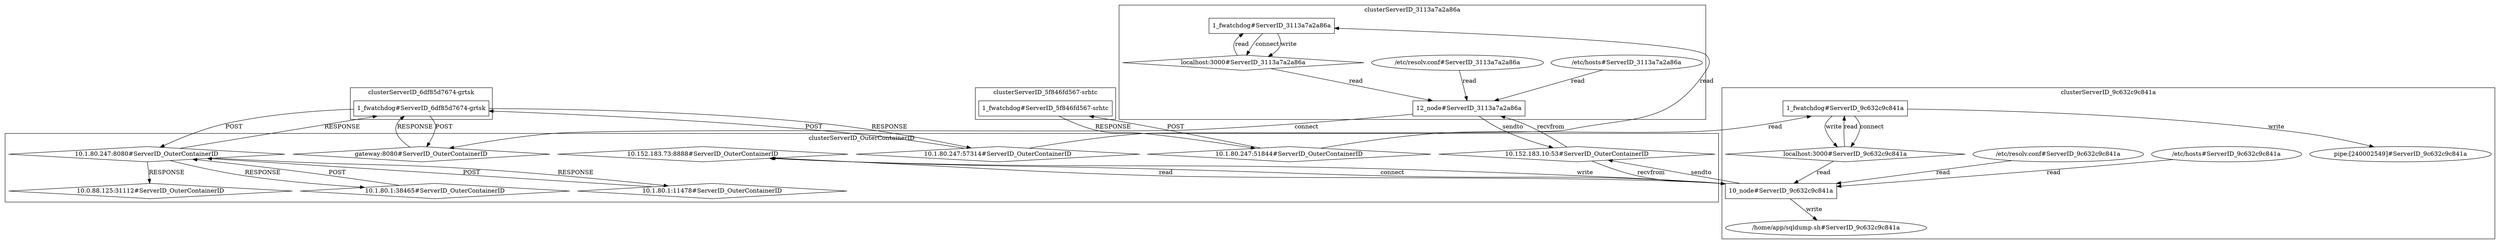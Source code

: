 digraph G {
	"1_fwatchdog#ServerID_6df85d7674-grtsk"->"gateway:8080#ServerID_OuterContainerID"[ label="POST" ];
	"10.1.80.247:51844#ServerID_OuterContainerID"->"1_fwatchdog#ServerID_5f846fd567-srhtc"[ label="POST" ];
	"1_fwatchdog#ServerID_5f846fd567-srhtc"->"10.1.80.247:51844#ServerID_OuterContainerID"[ label="RESPONSE" ];
	"gateway:8080#ServerID_OuterContainerID"->"1_fwatchdog#ServerID_6df85d7674-grtsk"[ label="RESPONSE" ];
	"10.1.80.247:57314#ServerID_OuterContainerID"->"1_fwatchdog#ServerID_6df85d7674-grtsk"[ label="POST" ];
	"1_fwatchdog#ServerID_6df85d7674-grtsk"->"10.1.80.247:8080#ServerID_OuterContainerID"[ label="POST" ];
	"1_fwatchdog#ServerID_6df85d7674-grtsk"->"10.1.80.247:57314#ServerID_OuterContainerID"[ label="RESPONSE" ];
	"10.1.80.247:8080#ServerID_OuterContainerID"->"1_fwatchdog#ServerID_6df85d7674-grtsk"[ label="RESPONSE" ];
	"1_fwatchdog#ServerID_3113a7a2a86a"->"localhost:3000#ServerID_3113a7a2a86a"[ label="connect" ];
	"1_fwatchdog#ServerID_3113a7a2a86a"->"localhost:3000#ServerID_3113a7a2a86a"[ label="write" ];
	"localhost:3000#ServerID_3113a7a2a86a"->"1_fwatchdog#ServerID_3113a7a2a86a"[ label="read" ];
	"localhost:3000#ServerID_3113a7a2a86a"->"12_node#ServerID_3113a7a2a86a"[ label="read" ];
	"10.1.80.247:57314#ServerID_OuterContainerID"->"1_fwatchdog#ServerID_3113a7a2a86a"[ label="read" ];
	"/etc/hosts#ServerID_3113a7a2a86a"->"12_node#ServerID_3113a7a2a86a"[ label="read" ];
	"/etc/resolv.conf#ServerID_3113a7a2a86a"->"12_node#ServerID_3113a7a2a86a"[ label="read" ];
	"12_node#ServerID_3113a7a2a86a"->"10.152.183.10:53#ServerID_OuterContainerID"[ label="sendto" ];
	"10.152.183.10:53#ServerID_OuterContainerID"->"12_node#ServerID_3113a7a2a86a"[ label="recvfrom" ];
	"12_node#ServerID_3113a7a2a86a"->"gateway:8080#ServerID_OuterContainerID"[ label="connect" ];
	"10.1.80.247:51844#ServerID_OuterContainerID"->"1_fwatchdog#ServerID_9c632c9c841a"[ label="read" ];
	"1_fwatchdog#ServerID_9c632c9c841a"->"localhost:3000#ServerID_9c632c9c841a"[ label="connect" ];
	"localhost:3000#ServerID_9c632c9c841a"->"1_fwatchdog#ServerID_9c632c9c841a"[ label="read" ];
	"localhost:3000#ServerID_9c632c9c841a"->"10_node#ServerID_9c632c9c841a"[ label="read" ];
	"1_fwatchdog#ServerID_9c632c9c841a"->"localhost:3000#ServerID_9c632c9c841a"[ label="write" ];
	"/etc/hosts#ServerID_9c632c9c841a"->"10_node#ServerID_9c632c9c841a"[ label="read" ];
	"10_node#ServerID_9c632c9c841a"->"10.152.183.10:53#ServerID_OuterContainerID"[ label="sendto" ];
	"/etc/resolv.conf#ServerID_9c632c9c841a"->"10_node#ServerID_9c632c9c841a"[ label="read" ];
	"10.152.183.10:53#ServerID_OuterContainerID"->"10_node#ServerID_9c632c9c841a"[ label="recvfrom" ];
	"10.152.183.73:8888#ServerID_OuterContainerID"->"10_node#ServerID_9c632c9c841a"[ label="read" ];
	"10_node#ServerID_9c632c9c841a"->"/home/app/sqldump.sh#ServerID_9c632c9c841a"[ label="write" ];
	"10_node#ServerID_9c632c9c841a"->"10.152.183.73:8888#ServerID_OuterContainerID"[ label="connect" ];
	"10_node#ServerID_9c632c9c841a"->"10.152.183.73:8888#ServerID_OuterContainerID"[ label="write" ];
	"1_fwatchdog#ServerID_9c632c9c841a"->"pipe:[240002549]#ServerID_9c632c9c841a"[ label="write" ];
	"10.1.80.1:11478#ServerID_OuterContainerID"->"10.1.80.247:8080#ServerID_OuterContainerID"[ label="POST" ];
	"10.1.80.247:8080#ServerID_OuterContainerID"->"10.1.80.1:11478#ServerID_OuterContainerID"[ label="RESPONSE" ];
	"10.1.80.247:8080#ServerID_OuterContainerID"->"10.0.88.125:31112#ServerID_OuterContainerID"[ label="RESPONSE" ];
	"10.1.80.1:38465#ServerID_OuterContainerID"->"10.1.80.247:8080#ServerID_OuterContainerID"[ label="POST" ];
	"10.1.80.247:8080#ServerID_OuterContainerID"->"10.1.80.1:38465#ServerID_OuterContainerID"[ label="RESPONSE" ];
	subgraph "clusterServerID_3113a7a2a86a" {
	label="clusterServerID_3113a7a2a86a";
	"/etc/hosts#ServerID_3113a7a2a86a" [ shape=ellipse ];
	"/etc/resolv.conf#ServerID_3113a7a2a86a" [ shape=ellipse ];
	"12_node#ServerID_3113a7a2a86a" [ shape=box ];
	"1_fwatchdog#ServerID_3113a7a2a86a" [ shape=box ];
	"localhost:3000#ServerID_3113a7a2a86a" [ shape=diamond ];

}
;
	subgraph "clusterServerID_5f846fd567-srhtc" {
	label="clusterServerID_5f846fd567-srhtc";
	"1_fwatchdog#ServerID_5f846fd567-srhtc" [ shape=box ];

}
;
	subgraph "clusterServerID_6df85d7674-grtsk" {
	label="clusterServerID_6df85d7674-grtsk";
	"1_fwatchdog#ServerID_6df85d7674-grtsk" [ shape=box ];

}
;
	subgraph "clusterServerID_9c632c9c841a" {
	label="clusterServerID_9c632c9c841a";
	"/etc/hosts#ServerID_9c632c9c841a" [ shape=ellipse ];
	"/etc/resolv.conf#ServerID_9c632c9c841a" [ shape=ellipse ];
	"/home/app/sqldump.sh#ServerID_9c632c9c841a" [ shape=ellipse ];
	"10_node#ServerID_9c632c9c841a" [ shape=box ];
	"1_fwatchdog#ServerID_9c632c9c841a" [ shape=box ];
	"localhost:3000#ServerID_9c632c9c841a" [ shape=diamond ];
	"pipe:[240002549]#ServerID_9c632c9c841a" [ shape=ellipse ];

}
;
	subgraph "clusterServerID_OuterContainerID" {
	label="clusterServerID_OuterContainerID";
	"10.0.88.125:31112#ServerID_OuterContainerID" [ shape=diamond ];
	"10.1.80.1:11478#ServerID_OuterContainerID" [ shape=diamond ];
	"10.1.80.1:38465#ServerID_OuterContainerID" [ shape=diamond ];
	"10.1.80.247:51844#ServerID_OuterContainerID" [ shape=diamond ];
	"10.1.80.247:57314#ServerID_OuterContainerID" [ shape=diamond ];
	"10.1.80.247:8080#ServerID_OuterContainerID" [ shape=diamond ];
	"10.152.183.10:53#ServerID_OuterContainerID" [ shape=diamond ];
	"10.152.183.73:8888#ServerID_OuterContainerID" [ shape=diamond ];
	"gateway:8080#ServerID_OuterContainerID" [ shape=diamond ];

}
;

}
